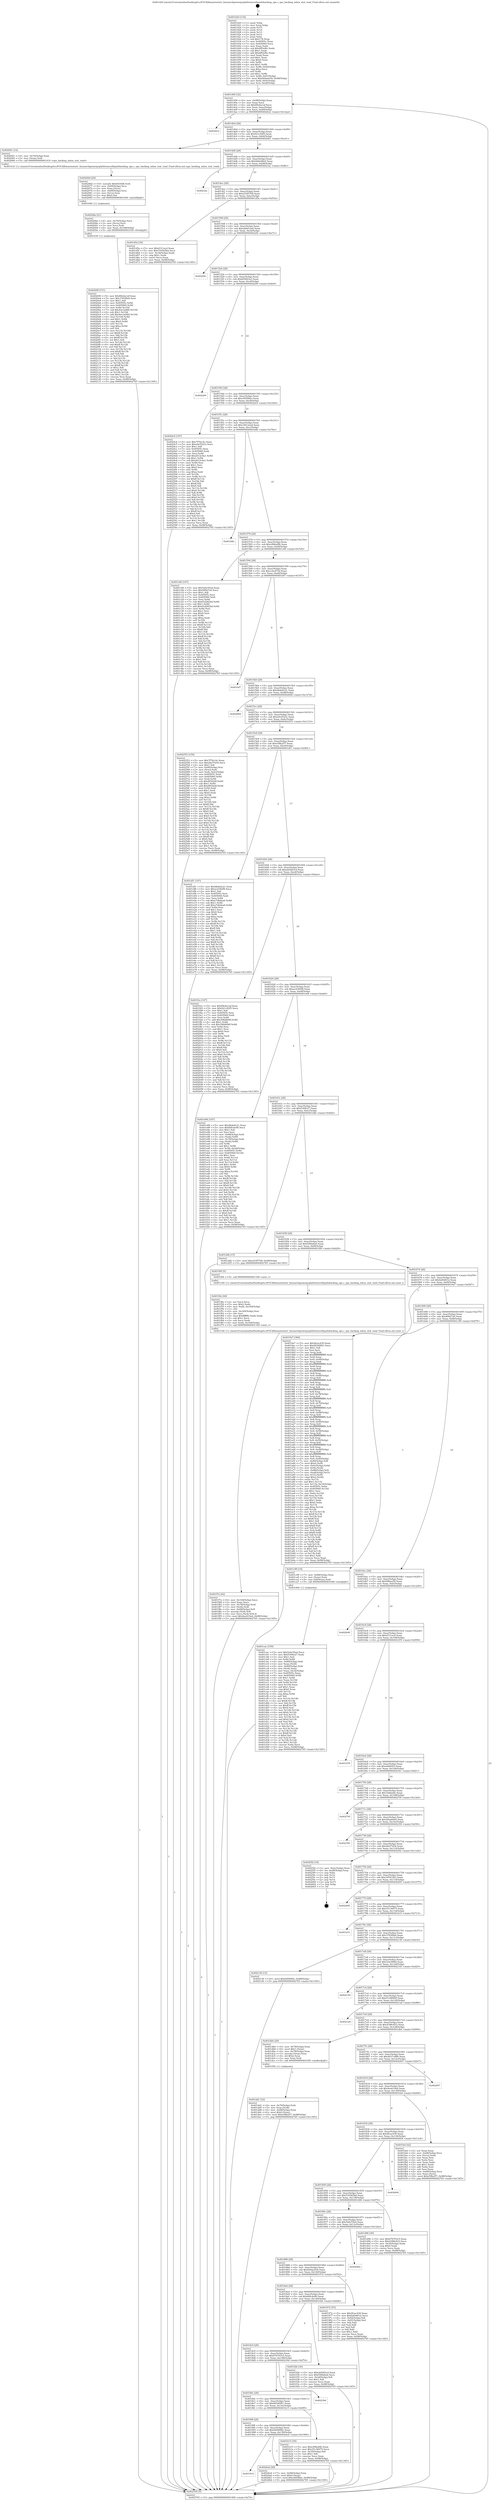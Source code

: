 digraph "0x401420" {
  label = "0x401420 (/mnt/c/Users/mathe/Desktop/tcc/POCII/binaries/extr_linuxarchpowerpcplatformscellspufsbacking_ops.c_spu_backing_mbox_stat_read_Final-ollvm.out::main(0))"
  labelloc = "t"
  node[shape=record]

  Entry [label="",width=0.3,height=0.3,shape=circle,fillcolor=black,style=filled]
  "0x401494" [label="{
     0x401494 [32]\l
     | [instrs]\l
     &nbsp;&nbsp;0x401494 \<+6\>: mov -0x98(%rbp),%eax\l
     &nbsp;&nbsp;0x40149a \<+2\>: mov %eax,%ecx\l
     &nbsp;&nbsp;0x40149c \<+6\>: sub $0x89e4a1af,%ecx\l
     &nbsp;&nbsp;0x4014a2 \<+6\>: mov %eax,-0xac(%rbp)\l
     &nbsp;&nbsp;0x4014a8 \<+6\>: mov %ecx,-0xb0(%rbp)\l
     &nbsp;&nbsp;0x4014ae \<+6\>: je 00000000004026c2 \<main+0x12a2\>\l
  }"]
  "0x4026c2" [label="{
     0x4026c2\l
  }", style=dashed]
  "0x4014b4" [label="{
     0x4014b4 [28]\l
     | [instrs]\l
     &nbsp;&nbsp;0x4014b4 \<+5\>: jmp 00000000004014b9 \<main+0x99\>\l
     &nbsp;&nbsp;0x4014b9 \<+6\>: mov -0xac(%rbp),%eax\l
     &nbsp;&nbsp;0x4014bf \<+5\>: sub $0x921c92f5,%eax\l
     &nbsp;&nbsp;0x4014c4 \<+6\>: mov %eax,-0xb4(%rbp)\l
     &nbsp;&nbsp;0x4014ca \<+6\>: je 0000000000402061 \<main+0xc41\>\l
  }"]
  Exit [label="",width=0.3,height=0.3,shape=circle,fillcolor=black,style=filled,peripheries=2]
  "0x402061" [label="{
     0x402061 [12]\l
     | [instrs]\l
     &nbsp;&nbsp;0x402061 \<+4\>: mov -0x70(%rbp),%rax\l
     &nbsp;&nbsp;0x402065 \<+3\>: mov (%rax),%rdi\l
     &nbsp;&nbsp;0x402068 \<+5\>: call 0000000000401410 \<spu_backing_mbox_stat_read\>\l
     | [calls]\l
     &nbsp;&nbsp;0x401410 \{1\} (/mnt/c/Users/mathe/Desktop/tcc/POCII/binaries/extr_linuxarchpowerpcplatformscellspufsbacking_ops.c_spu_backing_mbox_stat_read_Final-ollvm.out::spu_backing_mbox_stat_read)\l
  }"]
  "0x4014d0" [label="{
     0x4014d0 [28]\l
     | [instrs]\l
     &nbsp;&nbsp;0x4014d0 \<+5\>: jmp 00000000004014d5 \<main+0xb5\>\l
     &nbsp;&nbsp;0x4014d5 \<+6\>: mov -0xac(%rbp),%eax\l
     &nbsp;&nbsp;0x4014db \<+5\>: sub $0x9ddc68e0,%eax\l
     &nbsp;&nbsp;0x4014e0 \<+6\>: mov %eax,-0xb8(%rbp)\l
     &nbsp;&nbsp;0x4014e6 \<+6\>: je 00000000004023ac \<main+0xf8c\>\l
  }"]
  "0x401914" [label="{
     0x401914\l
  }", style=dashed]
  "0x4023ac" [label="{
     0x4023ac\l
  }", style=dashed]
  "0x4014ec" [label="{
     0x4014ec [28]\l
     | [instrs]\l
     &nbsp;&nbsp;0x4014ec \<+5\>: jmp 00000000004014f1 \<main+0xd1\>\l
     &nbsp;&nbsp;0x4014f1 \<+6\>: mov -0xac(%rbp),%eax\l
     &nbsp;&nbsp;0x4014f7 \<+5\>: sub $0xa53f5708,%eax\l
     &nbsp;&nbsp;0x4014fc \<+6\>: mov %eax,-0xbc(%rbp)\l
     &nbsp;&nbsp;0x401502 \<+6\>: je 0000000000401d5a \<main+0x93a\>\l
  }"]
  "0x4024a4" [label="{
     0x4024a4 [28]\l
     | [instrs]\l
     &nbsp;&nbsp;0x4024a4 \<+7\>: mov -0x90(%rbp),%rax\l
     &nbsp;&nbsp;0x4024ab \<+6\>: movl $0x0,(%rax)\l
     &nbsp;&nbsp;0x4024b1 \<+10\>: movl $0xc005fbbc,-0x98(%rbp)\l
     &nbsp;&nbsp;0x4024bb \<+5\>: jmp 0000000000402765 \<main+0x1345\>\l
  }"]
  "0x401d5a" [label="{
     0x401d5a [30]\l
     | [instrs]\l
     &nbsp;&nbsp;0x401d5a \<+5\>: mov $0xd311ecd,%eax\l
     &nbsp;&nbsp;0x401d5f \<+5\>: mov $0x5165b5bd,%ecx\l
     &nbsp;&nbsp;0x401d64 \<+3\>: mov -0x34(%rbp),%edx\l
     &nbsp;&nbsp;0x401d67 \<+3\>: cmp $0x1,%edx\l
     &nbsp;&nbsp;0x401d6a \<+3\>: cmovl %ecx,%eax\l
     &nbsp;&nbsp;0x401d6d \<+6\>: mov %eax,-0x98(%rbp)\l
     &nbsp;&nbsp;0x401d73 \<+5\>: jmp 0000000000402765 \<main+0x1345\>\l
  }"]
  "0x401508" [label="{
     0x401508 [28]\l
     | [instrs]\l
     &nbsp;&nbsp;0x401508 \<+5\>: jmp 000000000040150d \<main+0xed\>\l
     &nbsp;&nbsp;0x40150d \<+6\>: mov -0xac(%rbp),%eax\l
     &nbsp;&nbsp;0x401513 \<+5\>: sub $0xabdd1aed,%eax\l
     &nbsp;&nbsp;0x401518 \<+6\>: mov %eax,-0xc0(%rbp)\l
     &nbsp;&nbsp;0x40151e \<+6\>: je 000000000040229c \<main+0xe7c\>\l
  }"]
  "0x40209f" [label="{
     0x40209f [151]\l
     | [instrs]\l
     &nbsp;&nbsp;0x40209f \<+5\>: mov $0x89e4a1af,%eax\l
     &nbsp;&nbsp;0x4020a4 \<+5\>: mov $0x3783f9a0,%esi\l
     &nbsp;&nbsp;0x4020a9 \<+2\>: mov $0x1,%dl\l
     &nbsp;&nbsp;0x4020ab \<+8\>: mov 0x40505c,%r8d\l
     &nbsp;&nbsp;0x4020b3 \<+8\>: mov 0x405060,%r9d\l
     &nbsp;&nbsp;0x4020bb \<+3\>: mov %r8d,%r10d\l
     &nbsp;&nbsp;0x4020be \<+7\>: sub $0x4ee3a960,%r10d\l
     &nbsp;&nbsp;0x4020c5 \<+4\>: sub $0x1,%r10d\l
     &nbsp;&nbsp;0x4020c9 \<+7\>: add $0x4ee3a960,%r10d\l
     &nbsp;&nbsp;0x4020d0 \<+4\>: imul %r10d,%r8d\l
     &nbsp;&nbsp;0x4020d4 \<+4\>: and $0x1,%r8d\l
     &nbsp;&nbsp;0x4020d8 \<+4\>: cmp $0x0,%r8d\l
     &nbsp;&nbsp;0x4020dc \<+4\>: sete %r11b\l
     &nbsp;&nbsp;0x4020e0 \<+4\>: cmp $0xa,%r9d\l
     &nbsp;&nbsp;0x4020e4 \<+3\>: setl %bl\l
     &nbsp;&nbsp;0x4020e7 \<+3\>: mov %r11b,%r14b\l
     &nbsp;&nbsp;0x4020ea \<+4\>: xor $0xff,%r14b\l
     &nbsp;&nbsp;0x4020ee \<+3\>: mov %bl,%r15b\l
     &nbsp;&nbsp;0x4020f1 \<+4\>: xor $0xff,%r15b\l
     &nbsp;&nbsp;0x4020f5 \<+3\>: xor $0x1,%dl\l
     &nbsp;&nbsp;0x4020f8 \<+3\>: mov %r14b,%r12b\l
     &nbsp;&nbsp;0x4020fb \<+4\>: and $0xff,%r12b\l
     &nbsp;&nbsp;0x4020ff \<+3\>: and %dl,%r11b\l
     &nbsp;&nbsp;0x402102 \<+3\>: mov %r15b,%r13b\l
     &nbsp;&nbsp;0x402105 \<+4\>: and $0xff,%r13b\l
     &nbsp;&nbsp;0x402109 \<+2\>: and %dl,%bl\l
     &nbsp;&nbsp;0x40210b \<+3\>: or %r11b,%r12b\l
     &nbsp;&nbsp;0x40210e \<+3\>: or %bl,%r13b\l
     &nbsp;&nbsp;0x402111 \<+3\>: xor %r13b,%r12b\l
     &nbsp;&nbsp;0x402114 \<+3\>: or %r15b,%r14b\l
     &nbsp;&nbsp;0x402117 \<+4\>: xor $0xff,%r14b\l
     &nbsp;&nbsp;0x40211b \<+3\>: or $0x1,%dl\l
     &nbsp;&nbsp;0x40211e \<+3\>: and %dl,%r14b\l
     &nbsp;&nbsp;0x402121 \<+3\>: or %r14b,%r12b\l
     &nbsp;&nbsp;0x402124 \<+4\>: test $0x1,%r12b\l
     &nbsp;&nbsp;0x402128 \<+3\>: cmovne %esi,%eax\l
     &nbsp;&nbsp;0x40212b \<+6\>: mov %eax,-0x98(%rbp)\l
     &nbsp;&nbsp;0x402131 \<+5\>: jmp 0000000000402765 \<main+0x1345\>\l
  }"]
  "0x40229c" [label="{
     0x40229c\l
  }", style=dashed]
  "0x401524" [label="{
     0x401524 [28]\l
     | [instrs]\l
     &nbsp;&nbsp;0x401524 \<+5\>: jmp 0000000000401529 \<main+0x109\>\l
     &nbsp;&nbsp;0x401529 \<+6\>: mov -0xac(%rbp),%eax\l
     &nbsp;&nbsp;0x40152f \<+5\>: sub $0xbf3843a3,%eax\l
     &nbsp;&nbsp;0x401534 \<+6\>: mov %eax,-0xc4(%rbp)\l
     &nbsp;&nbsp;0x40153a \<+6\>: je 0000000000402209 \<main+0xde9\>\l
  }"]
  "0x40208a" [label="{
     0x40208a [21]\l
     | [instrs]\l
     &nbsp;&nbsp;0x40208a \<+4\>: mov -0x70(%rbp),%rcx\l
     &nbsp;&nbsp;0x40208e \<+3\>: mov (%rcx),%rcx\l
     &nbsp;&nbsp;0x402091 \<+3\>: mov %rcx,%rdi\l
     &nbsp;&nbsp;0x402094 \<+6\>: mov %eax,-0x168(%rbp)\l
     &nbsp;&nbsp;0x40209a \<+5\>: call 0000000000401030 \<free@plt\>\l
     | [calls]\l
     &nbsp;&nbsp;0x401030 \{1\} (unknown)\l
  }"]
  "0x402209" [label="{
     0x402209\l
  }", style=dashed]
  "0x401540" [label="{
     0x401540 [28]\l
     | [instrs]\l
     &nbsp;&nbsp;0x401540 \<+5\>: jmp 0000000000401545 \<main+0x125\>\l
     &nbsp;&nbsp;0x401545 \<+6\>: mov -0xac(%rbp),%eax\l
     &nbsp;&nbsp;0x40154b \<+5\>: sub $0xc005fbbc,%eax\l
     &nbsp;&nbsp;0x401550 \<+6\>: mov %eax,-0xc8(%rbp)\l
     &nbsp;&nbsp;0x401556 \<+6\>: je 00000000004024c0 \<main+0x10a0\>\l
  }"]
  "0x40206d" [label="{
     0x40206d [29]\l
     | [instrs]\l
     &nbsp;&nbsp;0x40206d \<+10\>: movabs $0x4030d6,%rdi\l
     &nbsp;&nbsp;0x402077 \<+4\>: mov -0x60(%rbp),%rcx\l
     &nbsp;&nbsp;0x40207b \<+2\>: mov %eax,(%rcx)\l
     &nbsp;&nbsp;0x40207d \<+4\>: mov -0x60(%rbp),%rcx\l
     &nbsp;&nbsp;0x402081 \<+2\>: mov (%rcx),%esi\l
     &nbsp;&nbsp;0x402083 \<+2\>: mov $0x0,%al\l
     &nbsp;&nbsp;0x402085 \<+5\>: call 0000000000401040 \<printf@plt\>\l
     | [calls]\l
     &nbsp;&nbsp;0x401040 \{1\} (unknown)\l
  }"]
  "0x4024c0" [label="{
     0x4024c0 [147]\l
     | [instrs]\l
     &nbsp;&nbsp;0x4024c0 \<+5\>: mov $0x7f7fe14c,%eax\l
     &nbsp;&nbsp;0x4024c5 \<+5\>: mov $0xe0e5523c,%ecx\l
     &nbsp;&nbsp;0x4024ca \<+2\>: mov $0x1,%dl\l
     &nbsp;&nbsp;0x4024cc \<+7\>: mov 0x40505c,%esi\l
     &nbsp;&nbsp;0x4024d3 \<+7\>: mov 0x405060,%edi\l
     &nbsp;&nbsp;0x4024da \<+3\>: mov %esi,%r8d\l
     &nbsp;&nbsp;0x4024dd \<+7\>: add $0x2612c9a1,%r8d\l
     &nbsp;&nbsp;0x4024e4 \<+4\>: sub $0x1,%r8d\l
     &nbsp;&nbsp;0x4024e8 \<+7\>: sub $0x2612c9a1,%r8d\l
     &nbsp;&nbsp;0x4024ef \<+4\>: imul %r8d,%esi\l
     &nbsp;&nbsp;0x4024f3 \<+3\>: and $0x1,%esi\l
     &nbsp;&nbsp;0x4024f6 \<+3\>: cmp $0x0,%esi\l
     &nbsp;&nbsp;0x4024f9 \<+4\>: sete %r9b\l
     &nbsp;&nbsp;0x4024fd \<+3\>: cmp $0xa,%edi\l
     &nbsp;&nbsp;0x402500 \<+4\>: setl %r10b\l
     &nbsp;&nbsp;0x402504 \<+3\>: mov %r9b,%r11b\l
     &nbsp;&nbsp;0x402507 \<+4\>: xor $0xff,%r11b\l
     &nbsp;&nbsp;0x40250b \<+3\>: mov %r10b,%bl\l
     &nbsp;&nbsp;0x40250e \<+3\>: xor $0xff,%bl\l
     &nbsp;&nbsp;0x402511 \<+3\>: xor $0x0,%dl\l
     &nbsp;&nbsp;0x402514 \<+3\>: mov %r11b,%r14b\l
     &nbsp;&nbsp;0x402517 \<+4\>: and $0x0,%r14b\l
     &nbsp;&nbsp;0x40251b \<+3\>: and %dl,%r9b\l
     &nbsp;&nbsp;0x40251e \<+3\>: mov %bl,%r15b\l
     &nbsp;&nbsp;0x402521 \<+4\>: and $0x0,%r15b\l
     &nbsp;&nbsp;0x402525 \<+3\>: and %dl,%r10b\l
     &nbsp;&nbsp;0x402528 \<+3\>: or %r9b,%r14b\l
     &nbsp;&nbsp;0x40252b \<+3\>: or %r10b,%r15b\l
     &nbsp;&nbsp;0x40252e \<+3\>: xor %r15b,%r14b\l
     &nbsp;&nbsp;0x402531 \<+3\>: or %bl,%r11b\l
     &nbsp;&nbsp;0x402534 \<+4\>: xor $0xff,%r11b\l
     &nbsp;&nbsp;0x402538 \<+3\>: or $0x0,%dl\l
     &nbsp;&nbsp;0x40253b \<+3\>: and %dl,%r11b\l
     &nbsp;&nbsp;0x40253e \<+3\>: or %r11b,%r14b\l
     &nbsp;&nbsp;0x402541 \<+4\>: test $0x1,%r14b\l
     &nbsp;&nbsp;0x402545 \<+3\>: cmovne %ecx,%eax\l
     &nbsp;&nbsp;0x402548 \<+6\>: mov %eax,-0x98(%rbp)\l
     &nbsp;&nbsp;0x40254e \<+5\>: jmp 0000000000402765 \<main+0x1345\>\l
  }"]
  "0x40155c" [label="{
     0x40155c [28]\l
     | [instrs]\l
     &nbsp;&nbsp;0x40155c \<+5\>: jmp 0000000000401561 \<main+0x141\>\l
     &nbsp;&nbsp;0x401561 \<+6\>: mov -0xac(%rbp),%eax\l
     &nbsp;&nbsp;0x401567 \<+5\>: sub $0xc5612ead,%eax\l
     &nbsp;&nbsp;0x40156c \<+6\>: mov %eax,-0xcc(%rbp)\l
     &nbsp;&nbsp;0x401572 \<+6\>: je 0000000000401b8e \<main+0x76e\>\l
  }"]
  "0x401f7a" [label="{
     0x401f7a [42]\l
     | [instrs]\l
     &nbsp;&nbsp;0x401f7a \<+6\>: mov -0x164(%rbp),%ecx\l
     &nbsp;&nbsp;0x401f80 \<+3\>: imul %eax,%ecx\l
     &nbsp;&nbsp;0x401f83 \<+4\>: mov -0x70(%rbp),%rdi\l
     &nbsp;&nbsp;0x401f87 \<+3\>: mov (%rdi),%rdi\l
     &nbsp;&nbsp;0x401f8a \<+4\>: mov -0x68(%rbp),%r8\l
     &nbsp;&nbsp;0x401f8e \<+3\>: movslq (%r8),%r8\l
     &nbsp;&nbsp;0x401f91 \<+4\>: mov %ecx,(%rdi,%r8,4)\l
     &nbsp;&nbsp;0x401f95 \<+10\>: movl $0x4ee619ed,-0x98(%rbp)\l
     &nbsp;&nbsp;0x401f9f \<+5\>: jmp 0000000000402765 \<main+0x1345\>\l
  }"]
  "0x401b8e" [label="{
     0x401b8e\l
  }", style=dashed]
  "0x401578" [label="{
     0x401578 [28]\l
     | [instrs]\l
     &nbsp;&nbsp;0x401578 \<+5\>: jmp 000000000040157d \<main+0x15d\>\l
     &nbsp;&nbsp;0x40157d \<+6\>: mov -0xac(%rbp),%eax\l
     &nbsp;&nbsp;0x401583 \<+5\>: sub $0xc896a0fb,%eax\l
     &nbsp;&nbsp;0x401588 \<+6\>: mov %eax,-0xd0(%rbp)\l
     &nbsp;&nbsp;0x40158e \<+6\>: je 0000000000401c06 \<main+0x7e6\>\l
  }"]
  "0x401f4e" [label="{
     0x401f4e [44]\l
     | [instrs]\l
     &nbsp;&nbsp;0x401f4e \<+2\>: xor %ecx,%ecx\l
     &nbsp;&nbsp;0x401f50 \<+5\>: mov $0x2,%edx\l
     &nbsp;&nbsp;0x401f55 \<+6\>: mov %edx,-0x160(%rbp)\l
     &nbsp;&nbsp;0x401f5b \<+1\>: cltd\l
     &nbsp;&nbsp;0x401f5c \<+6\>: mov -0x160(%rbp),%esi\l
     &nbsp;&nbsp;0x401f62 \<+2\>: idiv %esi\l
     &nbsp;&nbsp;0x401f64 \<+6\>: imul $0xfffffffe,%edx,%edx\l
     &nbsp;&nbsp;0x401f6a \<+3\>: sub $0x1,%ecx\l
     &nbsp;&nbsp;0x401f6d \<+2\>: sub %ecx,%edx\l
     &nbsp;&nbsp;0x401f6f \<+6\>: mov %edx,-0x164(%rbp)\l
     &nbsp;&nbsp;0x401f75 \<+5\>: call 0000000000401160 \<next_i\>\l
     | [calls]\l
     &nbsp;&nbsp;0x401160 \{1\} (/mnt/c/Users/mathe/Desktop/tcc/POCII/binaries/extr_linuxarchpowerpcplatformscellspufsbacking_ops.c_spu_backing_mbox_stat_read_Final-ollvm.out::next_i)\l
  }"]
  "0x401c06" [label="{
     0x401c06 [147]\l
     | [instrs]\l
     &nbsp;&nbsp;0x401c06 \<+5\>: mov $0x5a0c55ed,%eax\l
     &nbsp;&nbsp;0x401c0b \<+5\>: mov $0x90827e0,%ecx\l
     &nbsp;&nbsp;0x401c10 \<+2\>: mov $0x1,%dl\l
     &nbsp;&nbsp;0x401c12 \<+7\>: mov 0x40505c,%esi\l
     &nbsp;&nbsp;0x401c19 \<+7\>: mov 0x405060,%edi\l
     &nbsp;&nbsp;0x401c20 \<+3\>: mov %esi,%r8d\l
     &nbsp;&nbsp;0x401c23 \<+7\>: sub $0xd1d2624d,%r8d\l
     &nbsp;&nbsp;0x401c2a \<+4\>: sub $0x1,%r8d\l
     &nbsp;&nbsp;0x401c2e \<+7\>: add $0xd1d2624d,%r8d\l
     &nbsp;&nbsp;0x401c35 \<+4\>: imul %r8d,%esi\l
     &nbsp;&nbsp;0x401c39 \<+3\>: and $0x1,%esi\l
     &nbsp;&nbsp;0x401c3c \<+3\>: cmp $0x0,%esi\l
     &nbsp;&nbsp;0x401c3f \<+4\>: sete %r9b\l
     &nbsp;&nbsp;0x401c43 \<+3\>: cmp $0xa,%edi\l
     &nbsp;&nbsp;0x401c46 \<+4\>: setl %r10b\l
     &nbsp;&nbsp;0x401c4a \<+3\>: mov %r9b,%r11b\l
     &nbsp;&nbsp;0x401c4d \<+4\>: xor $0xff,%r11b\l
     &nbsp;&nbsp;0x401c51 \<+3\>: mov %r10b,%bl\l
     &nbsp;&nbsp;0x401c54 \<+3\>: xor $0xff,%bl\l
     &nbsp;&nbsp;0x401c57 \<+3\>: xor $0x1,%dl\l
     &nbsp;&nbsp;0x401c5a \<+3\>: mov %r11b,%r14b\l
     &nbsp;&nbsp;0x401c5d \<+4\>: and $0xff,%r14b\l
     &nbsp;&nbsp;0x401c61 \<+3\>: and %dl,%r9b\l
     &nbsp;&nbsp;0x401c64 \<+3\>: mov %bl,%r15b\l
     &nbsp;&nbsp;0x401c67 \<+4\>: and $0xff,%r15b\l
     &nbsp;&nbsp;0x401c6b \<+3\>: and %dl,%r10b\l
     &nbsp;&nbsp;0x401c6e \<+3\>: or %r9b,%r14b\l
     &nbsp;&nbsp;0x401c71 \<+3\>: or %r10b,%r15b\l
     &nbsp;&nbsp;0x401c74 \<+3\>: xor %r15b,%r14b\l
     &nbsp;&nbsp;0x401c77 \<+3\>: or %bl,%r11b\l
     &nbsp;&nbsp;0x401c7a \<+4\>: xor $0xff,%r11b\l
     &nbsp;&nbsp;0x401c7e \<+3\>: or $0x1,%dl\l
     &nbsp;&nbsp;0x401c81 \<+3\>: and %dl,%r11b\l
     &nbsp;&nbsp;0x401c84 \<+3\>: or %r11b,%r14b\l
     &nbsp;&nbsp;0x401c87 \<+4\>: test $0x1,%r14b\l
     &nbsp;&nbsp;0x401c8b \<+3\>: cmovne %ecx,%eax\l
     &nbsp;&nbsp;0x401c8e \<+6\>: mov %eax,-0x98(%rbp)\l
     &nbsp;&nbsp;0x401c94 \<+5\>: jmp 0000000000402765 \<main+0x1345\>\l
  }"]
  "0x401594" [label="{
     0x401594 [28]\l
     | [instrs]\l
     &nbsp;&nbsp;0x401594 \<+5\>: jmp 0000000000401599 \<main+0x179\>\l
     &nbsp;&nbsp;0x401599 \<+6\>: mov -0xac(%rbp),%eax\l
     &nbsp;&nbsp;0x40159f \<+5\>: sub $0xccbcd75d,%eax\l
     &nbsp;&nbsp;0x4015a4 \<+6\>: mov %eax,-0xd4(%rbp)\l
     &nbsp;&nbsp;0x4015aa \<+6\>: je 0000000000401bf7 \<main+0x7d7\>\l
  }"]
  "0x401dd1" [label="{
     0x401dd1 [32]\l
     | [instrs]\l
     &nbsp;&nbsp;0x401dd1 \<+4\>: mov -0x70(%rbp),%rdi\l
     &nbsp;&nbsp;0x401dd5 \<+3\>: mov %rax,(%rdi)\l
     &nbsp;&nbsp;0x401dd8 \<+4\>: mov -0x68(%rbp),%rax\l
     &nbsp;&nbsp;0x401ddc \<+6\>: movl $0x0,(%rax)\l
     &nbsp;&nbsp;0x401de2 \<+10\>: movl $0xe5ffa257,-0x98(%rbp)\l
     &nbsp;&nbsp;0x401dec \<+5\>: jmp 0000000000402765 \<main+0x1345\>\l
  }"]
  "0x401bf7" [label="{
     0x401bf7\l
  }", style=dashed]
  "0x4015b0" [label="{
     0x4015b0 [28]\l
     | [instrs]\l
     &nbsp;&nbsp;0x4015b0 \<+5\>: jmp 00000000004015b5 \<main+0x195\>\l
     &nbsp;&nbsp;0x4015b5 \<+6\>: mov -0xac(%rbp),%eax\l
     &nbsp;&nbsp;0x4015bb \<+5\>: sub $0xdbde6c21,%eax\l
     &nbsp;&nbsp;0x4015c0 \<+6\>: mov %eax,-0xd8(%rbp)\l
     &nbsp;&nbsp;0x4015c6 \<+6\>: je 000000000040269d \<main+0x127d\>\l
  }"]
  "0x401cac" [label="{
     0x401cac [159]\l
     | [instrs]\l
     &nbsp;&nbsp;0x401cac \<+5\>: mov $0x5a0c55ed,%ecx\l
     &nbsp;&nbsp;0x401cb1 \<+5\>: mov $0xf169fc27,%edx\l
     &nbsp;&nbsp;0x401cb6 \<+3\>: mov $0x1,%sil\l
     &nbsp;&nbsp;0x401cb9 \<+3\>: xor %r8d,%r8d\l
     &nbsp;&nbsp;0x401cbc \<+4\>: mov -0x80(%rbp),%rdi\l
     &nbsp;&nbsp;0x401cc0 \<+2\>: mov %eax,(%rdi)\l
     &nbsp;&nbsp;0x401cc2 \<+4\>: mov -0x80(%rbp),%rdi\l
     &nbsp;&nbsp;0x401cc6 \<+2\>: mov (%rdi),%eax\l
     &nbsp;&nbsp;0x401cc8 \<+3\>: mov %eax,-0x34(%rbp)\l
     &nbsp;&nbsp;0x401ccb \<+7\>: mov 0x40505c,%eax\l
     &nbsp;&nbsp;0x401cd2 \<+8\>: mov 0x405060,%r9d\l
     &nbsp;&nbsp;0x401cda \<+4\>: sub $0x1,%r8d\l
     &nbsp;&nbsp;0x401cde \<+3\>: mov %eax,%r10d\l
     &nbsp;&nbsp;0x401ce1 \<+3\>: add %r8d,%r10d\l
     &nbsp;&nbsp;0x401ce4 \<+4\>: imul %r10d,%eax\l
     &nbsp;&nbsp;0x401ce8 \<+3\>: and $0x1,%eax\l
     &nbsp;&nbsp;0x401ceb \<+3\>: cmp $0x0,%eax\l
     &nbsp;&nbsp;0x401cee \<+4\>: sete %r11b\l
     &nbsp;&nbsp;0x401cf2 \<+4\>: cmp $0xa,%r9d\l
     &nbsp;&nbsp;0x401cf6 \<+3\>: setl %bl\l
     &nbsp;&nbsp;0x401cf9 \<+3\>: mov %r11b,%r14b\l
     &nbsp;&nbsp;0x401cfc \<+4\>: xor $0xff,%r14b\l
     &nbsp;&nbsp;0x401d00 \<+3\>: mov %bl,%r15b\l
     &nbsp;&nbsp;0x401d03 \<+4\>: xor $0xff,%r15b\l
     &nbsp;&nbsp;0x401d07 \<+4\>: xor $0x0,%sil\l
     &nbsp;&nbsp;0x401d0b \<+3\>: mov %r14b,%r12b\l
     &nbsp;&nbsp;0x401d0e \<+4\>: and $0x0,%r12b\l
     &nbsp;&nbsp;0x401d12 \<+3\>: and %sil,%r11b\l
     &nbsp;&nbsp;0x401d15 \<+3\>: mov %r15b,%r13b\l
     &nbsp;&nbsp;0x401d18 \<+4\>: and $0x0,%r13b\l
     &nbsp;&nbsp;0x401d1c \<+3\>: and %sil,%bl\l
     &nbsp;&nbsp;0x401d1f \<+3\>: or %r11b,%r12b\l
     &nbsp;&nbsp;0x401d22 \<+3\>: or %bl,%r13b\l
     &nbsp;&nbsp;0x401d25 \<+3\>: xor %r13b,%r12b\l
     &nbsp;&nbsp;0x401d28 \<+3\>: or %r15b,%r14b\l
     &nbsp;&nbsp;0x401d2b \<+4\>: xor $0xff,%r14b\l
     &nbsp;&nbsp;0x401d2f \<+4\>: or $0x0,%sil\l
     &nbsp;&nbsp;0x401d33 \<+3\>: and %sil,%r14b\l
     &nbsp;&nbsp;0x401d36 \<+3\>: or %r14b,%r12b\l
     &nbsp;&nbsp;0x401d39 \<+4\>: test $0x1,%r12b\l
     &nbsp;&nbsp;0x401d3d \<+3\>: cmovne %edx,%ecx\l
     &nbsp;&nbsp;0x401d40 \<+6\>: mov %ecx,-0x98(%rbp)\l
     &nbsp;&nbsp;0x401d46 \<+5\>: jmp 0000000000402765 \<main+0x1345\>\l
  }"]
  "0x40269d" [label="{
     0x40269d\l
  }", style=dashed]
  "0x4015cc" [label="{
     0x4015cc [28]\l
     | [instrs]\l
     &nbsp;&nbsp;0x4015cc \<+5\>: jmp 00000000004015d1 \<main+0x1b1\>\l
     &nbsp;&nbsp;0x4015d1 \<+6\>: mov -0xac(%rbp),%eax\l
     &nbsp;&nbsp;0x4015d7 \<+5\>: sub $0xe0e5523c,%eax\l
     &nbsp;&nbsp;0x4015dc \<+6\>: mov %eax,-0xdc(%rbp)\l
     &nbsp;&nbsp;0x4015e2 \<+6\>: je 0000000000402553 \<main+0x1133\>\l
  }"]
  "0x4018f8" [label="{
     0x4018f8 [28]\l
     | [instrs]\l
     &nbsp;&nbsp;0x4018f8 \<+5\>: jmp 00000000004018fd \<main+0x4dd\>\l
     &nbsp;&nbsp;0x4018fd \<+6\>: mov -0xac(%rbp),%eax\l
     &nbsp;&nbsp;0x401903 \<+5\>: sub $0x6d56f94c,%eax\l
     &nbsp;&nbsp;0x401908 \<+6\>: mov %eax,-0x150(%rbp)\l
     &nbsp;&nbsp;0x40190e \<+6\>: je 00000000004024a4 \<main+0x1084\>\l
  }"]
  "0x402553" [label="{
     0x402553 [159]\l
     | [instrs]\l
     &nbsp;&nbsp;0x402553 \<+5\>: mov $0x7f7fe14c,%eax\l
     &nbsp;&nbsp;0x402558 \<+5\>: mov $0x2fa57d34,%ecx\l
     &nbsp;&nbsp;0x40255d \<+2\>: mov $0x1,%dl\l
     &nbsp;&nbsp;0x40255f \<+7\>: mov -0x90(%rbp),%rsi\l
     &nbsp;&nbsp;0x402566 \<+2\>: mov (%rsi),%edi\l
     &nbsp;&nbsp;0x402568 \<+3\>: mov %edi,-0x2c(%rbp)\l
     &nbsp;&nbsp;0x40256b \<+7\>: mov 0x40505c,%edi\l
     &nbsp;&nbsp;0x402572 \<+8\>: mov 0x405060,%r8d\l
     &nbsp;&nbsp;0x40257a \<+3\>: mov %edi,%r9d\l
     &nbsp;&nbsp;0x40257d \<+7\>: sub $0xd65d24f,%r9d\l
     &nbsp;&nbsp;0x402584 \<+4\>: sub $0x1,%r9d\l
     &nbsp;&nbsp;0x402588 \<+7\>: add $0xd65d24f,%r9d\l
     &nbsp;&nbsp;0x40258f \<+4\>: imul %r9d,%edi\l
     &nbsp;&nbsp;0x402593 \<+3\>: and $0x1,%edi\l
     &nbsp;&nbsp;0x402596 \<+3\>: cmp $0x0,%edi\l
     &nbsp;&nbsp;0x402599 \<+4\>: sete %r10b\l
     &nbsp;&nbsp;0x40259d \<+4\>: cmp $0xa,%r8d\l
     &nbsp;&nbsp;0x4025a1 \<+4\>: setl %r11b\l
     &nbsp;&nbsp;0x4025a5 \<+3\>: mov %r10b,%bl\l
     &nbsp;&nbsp;0x4025a8 \<+3\>: xor $0xff,%bl\l
     &nbsp;&nbsp;0x4025ab \<+3\>: mov %r11b,%r14b\l
     &nbsp;&nbsp;0x4025ae \<+4\>: xor $0xff,%r14b\l
     &nbsp;&nbsp;0x4025b2 \<+3\>: xor $0x0,%dl\l
     &nbsp;&nbsp;0x4025b5 \<+3\>: mov %bl,%r15b\l
     &nbsp;&nbsp;0x4025b8 \<+4\>: and $0x0,%r15b\l
     &nbsp;&nbsp;0x4025bc \<+3\>: and %dl,%r10b\l
     &nbsp;&nbsp;0x4025bf \<+3\>: mov %r14b,%r12b\l
     &nbsp;&nbsp;0x4025c2 \<+4\>: and $0x0,%r12b\l
     &nbsp;&nbsp;0x4025c6 \<+3\>: and %dl,%r11b\l
     &nbsp;&nbsp;0x4025c9 \<+3\>: or %r10b,%r15b\l
     &nbsp;&nbsp;0x4025cc \<+3\>: or %r11b,%r12b\l
     &nbsp;&nbsp;0x4025cf \<+3\>: xor %r12b,%r15b\l
     &nbsp;&nbsp;0x4025d2 \<+3\>: or %r14b,%bl\l
     &nbsp;&nbsp;0x4025d5 \<+3\>: xor $0xff,%bl\l
     &nbsp;&nbsp;0x4025d8 \<+3\>: or $0x0,%dl\l
     &nbsp;&nbsp;0x4025db \<+2\>: and %dl,%bl\l
     &nbsp;&nbsp;0x4025dd \<+3\>: or %bl,%r15b\l
     &nbsp;&nbsp;0x4025e0 \<+4\>: test $0x1,%r15b\l
     &nbsp;&nbsp;0x4025e4 \<+3\>: cmovne %ecx,%eax\l
     &nbsp;&nbsp;0x4025e7 \<+6\>: mov %eax,-0x98(%rbp)\l
     &nbsp;&nbsp;0x4025ed \<+5\>: jmp 0000000000402765 \<main+0x1345\>\l
  }"]
  "0x4015e8" [label="{
     0x4015e8 [28]\l
     | [instrs]\l
     &nbsp;&nbsp;0x4015e8 \<+5\>: jmp 00000000004015ed \<main+0x1cd\>\l
     &nbsp;&nbsp;0x4015ed \<+6\>: mov -0xac(%rbp),%eax\l
     &nbsp;&nbsp;0x4015f3 \<+5\>: sub $0xe5ffa257,%eax\l
     &nbsp;&nbsp;0x4015f8 \<+6\>: mov %eax,-0xe0(%rbp)\l
     &nbsp;&nbsp;0x4015fe \<+6\>: je 0000000000401df1 \<main+0x9d1\>\l
  }"]
  "0x401b15" [label="{
     0x401b15 [30]\l
     | [instrs]\l
     &nbsp;&nbsp;0x401b15 \<+5\>: mov $0xc896a0fb,%eax\l
     &nbsp;&nbsp;0x401b1a \<+5\>: mov $0x35136075,%ecx\l
     &nbsp;&nbsp;0x401b1f \<+3\>: mov -0x35(%rbp),%dl\l
     &nbsp;&nbsp;0x401b22 \<+3\>: test $0x1,%dl\l
     &nbsp;&nbsp;0x401b25 \<+3\>: cmovne %ecx,%eax\l
     &nbsp;&nbsp;0x401b28 \<+6\>: mov %eax,-0x98(%rbp)\l
     &nbsp;&nbsp;0x401b2e \<+5\>: jmp 0000000000402765 \<main+0x1345\>\l
  }"]
  "0x401df1" [label="{
     0x401df1 [147]\l
     | [instrs]\l
     &nbsp;&nbsp;0x401df1 \<+5\>: mov $0xdbde6c21,%eax\l
     &nbsp;&nbsp;0x401df6 \<+5\>: mov $0xecd392f8,%ecx\l
     &nbsp;&nbsp;0x401dfb \<+2\>: mov $0x1,%dl\l
     &nbsp;&nbsp;0x401dfd \<+7\>: mov 0x40505c,%esi\l
     &nbsp;&nbsp;0x401e04 \<+7\>: mov 0x405060,%edi\l
     &nbsp;&nbsp;0x401e0b \<+3\>: mov %esi,%r8d\l
     &nbsp;&nbsp;0x401e0e \<+7\>: sub $0xe7dbdea0,%r8d\l
     &nbsp;&nbsp;0x401e15 \<+4\>: sub $0x1,%r8d\l
     &nbsp;&nbsp;0x401e19 \<+7\>: add $0xe7dbdea0,%r8d\l
     &nbsp;&nbsp;0x401e20 \<+4\>: imul %r8d,%esi\l
     &nbsp;&nbsp;0x401e24 \<+3\>: and $0x1,%esi\l
     &nbsp;&nbsp;0x401e27 \<+3\>: cmp $0x0,%esi\l
     &nbsp;&nbsp;0x401e2a \<+4\>: sete %r9b\l
     &nbsp;&nbsp;0x401e2e \<+3\>: cmp $0xa,%edi\l
     &nbsp;&nbsp;0x401e31 \<+4\>: setl %r10b\l
     &nbsp;&nbsp;0x401e35 \<+3\>: mov %r9b,%r11b\l
     &nbsp;&nbsp;0x401e38 \<+4\>: xor $0xff,%r11b\l
     &nbsp;&nbsp;0x401e3c \<+3\>: mov %r10b,%bl\l
     &nbsp;&nbsp;0x401e3f \<+3\>: xor $0xff,%bl\l
     &nbsp;&nbsp;0x401e42 \<+3\>: xor $0x1,%dl\l
     &nbsp;&nbsp;0x401e45 \<+3\>: mov %r11b,%r14b\l
     &nbsp;&nbsp;0x401e48 \<+4\>: and $0xff,%r14b\l
     &nbsp;&nbsp;0x401e4c \<+3\>: and %dl,%r9b\l
     &nbsp;&nbsp;0x401e4f \<+3\>: mov %bl,%r15b\l
     &nbsp;&nbsp;0x401e52 \<+4\>: and $0xff,%r15b\l
     &nbsp;&nbsp;0x401e56 \<+3\>: and %dl,%r10b\l
     &nbsp;&nbsp;0x401e59 \<+3\>: or %r9b,%r14b\l
     &nbsp;&nbsp;0x401e5c \<+3\>: or %r10b,%r15b\l
     &nbsp;&nbsp;0x401e5f \<+3\>: xor %r15b,%r14b\l
     &nbsp;&nbsp;0x401e62 \<+3\>: or %bl,%r11b\l
     &nbsp;&nbsp;0x401e65 \<+4\>: xor $0xff,%r11b\l
     &nbsp;&nbsp;0x401e69 \<+3\>: or $0x1,%dl\l
     &nbsp;&nbsp;0x401e6c \<+3\>: and %dl,%r11b\l
     &nbsp;&nbsp;0x401e6f \<+3\>: or %r11b,%r14b\l
     &nbsp;&nbsp;0x401e72 \<+4\>: test $0x1,%r14b\l
     &nbsp;&nbsp;0x401e76 \<+3\>: cmovne %ecx,%eax\l
     &nbsp;&nbsp;0x401e79 \<+6\>: mov %eax,-0x98(%rbp)\l
     &nbsp;&nbsp;0x401e7f \<+5\>: jmp 0000000000402765 \<main+0x1345\>\l
  }"]
  "0x401604" [label="{
     0x401604 [28]\l
     | [instrs]\l
     &nbsp;&nbsp;0x401604 \<+5\>: jmp 0000000000401609 \<main+0x1e9\>\l
     &nbsp;&nbsp;0x401609 \<+6\>: mov -0xac(%rbp),%eax\l
     &nbsp;&nbsp;0x40160f \<+5\>: sub $0xeb9283cd,%eax\l
     &nbsp;&nbsp;0x401614 \<+6\>: mov %eax,-0xe4(%rbp)\l
     &nbsp;&nbsp;0x40161a \<+6\>: je 0000000000401fce \<main+0xbae\>\l
  }"]
  "0x4018dc" [label="{
     0x4018dc [28]\l
     | [instrs]\l
     &nbsp;&nbsp;0x4018dc \<+5\>: jmp 00000000004018e1 \<main+0x4c1\>\l
     &nbsp;&nbsp;0x4018e1 \<+6\>: mov -0xac(%rbp),%eax\l
     &nbsp;&nbsp;0x4018e7 \<+5\>: sub $0x6b5d9f41,%eax\l
     &nbsp;&nbsp;0x4018ec \<+6\>: mov %eax,-0x14c(%rbp)\l
     &nbsp;&nbsp;0x4018f2 \<+6\>: je 0000000000401b15 \<main+0x6f5\>\l
  }"]
  "0x401fce" [label="{
     0x401fce [147]\l
     | [instrs]\l
     &nbsp;&nbsp;0x401fce \<+5\>: mov $0x89e4a1af,%eax\l
     &nbsp;&nbsp;0x401fd3 \<+5\>: mov $0x921c92f5,%ecx\l
     &nbsp;&nbsp;0x401fd8 \<+2\>: mov $0x1,%dl\l
     &nbsp;&nbsp;0x401fda \<+7\>: mov 0x40505c,%esi\l
     &nbsp;&nbsp;0x401fe1 \<+7\>: mov 0x405060,%edi\l
     &nbsp;&nbsp;0x401fe8 \<+3\>: mov %esi,%r8d\l
     &nbsp;&nbsp;0x401feb \<+7\>: add $0x396d606f,%r8d\l
     &nbsp;&nbsp;0x401ff2 \<+4\>: sub $0x1,%r8d\l
     &nbsp;&nbsp;0x401ff6 \<+7\>: sub $0x396d606f,%r8d\l
     &nbsp;&nbsp;0x401ffd \<+4\>: imul %r8d,%esi\l
     &nbsp;&nbsp;0x402001 \<+3\>: and $0x1,%esi\l
     &nbsp;&nbsp;0x402004 \<+3\>: cmp $0x0,%esi\l
     &nbsp;&nbsp;0x402007 \<+4\>: sete %r9b\l
     &nbsp;&nbsp;0x40200b \<+3\>: cmp $0xa,%edi\l
     &nbsp;&nbsp;0x40200e \<+4\>: setl %r10b\l
     &nbsp;&nbsp;0x402012 \<+3\>: mov %r9b,%r11b\l
     &nbsp;&nbsp;0x402015 \<+4\>: xor $0xff,%r11b\l
     &nbsp;&nbsp;0x402019 \<+3\>: mov %r10b,%bl\l
     &nbsp;&nbsp;0x40201c \<+3\>: xor $0xff,%bl\l
     &nbsp;&nbsp;0x40201f \<+3\>: xor $0x0,%dl\l
     &nbsp;&nbsp;0x402022 \<+3\>: mov %r11b,%r14b\l
     &nbsp;&nbsp;0x402025 \<+4\>: and $0x0,%r14b\l
     &nbsp;&nbsp;0x402029 \<+3\>: and %dl,%r9b\l
     &nbsp;&nbsp;0x40202c \<+3\>: mov %bl,%r15b\l
     &nbsp;&nbsp;0x40202f \<+4\>: and $0x0,%r15b\l
     &nbsp;&nbsp;0x402033 \<+3\>: and %dl,%r10b\l
     &nbsp;&nbsp;0x402036 \<+3\>: or %r9b,%r14b\l
     &nbsp;&nbsp;0x402039 \<+3\>: or %r10b,%r15b\l
     &nbsp;&nbsp;0x40203c \<+3\>: xor %r15b,%r14b\l
     &nbsp;&nbsp;0x40203f \<+3\>: or %bl,%r11b\l
     &nbsp;&nbsp;0x402042 \<+4\>: xor $0xff,%r11b\l
     &nbsp;&nbsp;0x402046 \<+3\>: or $0x0,%dl\l
     &nbsp;&nbsp;0x402049 \<+3\>: and %dl,%r11b\l
     &nbsp;&nbsp;0x40204c \<+3\>: or %r11b,%r14b\l
     &nbsp;&nbsp;0x40204f \<+4\>: test $0x1,%r14b\l
     &nbsp;&nbsp;0x402053 \<+3\>: cmovne %ecx,%eax\l
     &nbsp;&nbsp;0x402056 \<+6\>: mov %eax,-0x98(%rbp)\l
     &nbsp;&nbsp;0x40205c \<+5\>: jmp 0000000000402765 \<main+0x1345\>\l
  }"]
  "0x401620" [label="{
     0x401620 [28]\l
     | [instrs]\l
     &nbsp;&nbsp;0x401620 \<+5\>: jmp 0000000000401625 \<main+0x205\>\l
     &nbsp;&nbsp;0x401625 \<+6\>: mov -0xac(%rbp),%eax\l
     &nbsp;&nbsp;0x40162b \<+5\>: sub $0xecd392f8,%eax\l
     &nbsp;&nbsp;0x401630 \<+6\>: mov %eax,-0xe8(%rbp)\l
     &nbsp;&nbsp;0x401636 \<+6\>: je 0000000000401e84 \<main+0xa64\>\l
  }"]
  "0x40239d" [label="{
     0x40239d\l
  }", style=dashed]
  "0x401e84" [label="{
     0x401e84 [167]\l
     | [instrs]\l
     &nbsp;&nbsp;0x401e84 \<+5\>: mov $0xdbde6c21,%eax\l
     &nbsp;&nbsp;0x401e89 \<+5\>: mov $0x66fc4e90,%ecx\l
     &nbsp;&nbsp;0x401e8e \<+2\>: mov $0x1,%dl\l
     &nbsp;&nbsp;0x401e90 \<+2\>: xor %esi,%esi\l
     &nbsp;&nbsp;0x401e92 \<+4\>: mov -0x68(%rbp),%rdi\l
     &nbsp;&nbsp;0x401e96 \<+3\>: mov (%rdi),%r8d\l
     &nbsp;&nbsp;0x401e99 \<+4\>: mov -0x78(%rbp),%rdi\l
     &nbsp;&nbsp;0x401e9d \<+3\>: cmp (%rdi),%r8d\l
     &nbsp;&nbsp;0x401ea0 \<+4\>: setl %r9b\l
     &nbsp;&nbsp;0x401ea4 \<+4\>: and $0x1,%r9b\l
     &nbsp;&nbsp;0x401ea8 \<+4\>: mov %r9b,-0x2d(%rbp)\l
     &nbsp;&nbsp;0x401eac \<+8\>: mov 0x40505c,%r8d\l
     &nbsp;&nbsp;0x401eb4 \<+8\>: mov 0x405060,%r10d\l
     &nbsp;&nbsp;0x401ebc \<+3\>: sub $0x1,%esi\l
     &nbsp;&nbsp;0x401ebf \<+3\>: mov %r8d,%r11d\l
     &nbsp;&nbsp;0x401ec2 \<+3\>: add %esi,%r11d\l
     &nbsp;&nbsp;0x401ec5 \<+4\>: imul %r11d,%r8d\l
     &nbsp;&nbsp;0x401ec9 \<+4\>: and $0x1,%r8d\l
     &nbsp;&nbsp;0x401ecd \<+4\>: cmp $0x0,%r8d\l
     &nbsp;&nbsp;0x401ed1 \<+4\>: sete %r9b\l
     &nbsp;&nbsp;0x401ed5 \<+4\>: cmp $0xa,%r10d\l
     &nbsp;&nbsp;0x401ed9 \<+3\>: setl %bl\l
     &nbsp;&nbsp;0x401edc \<+3\>: mov %r9b,%r14b\l
     &nbsp;&nbsp;0x401edf \<+4\>: xor $0xff,%r14b\l
     &nbsp;&nbsp;0x401ee3 \<+3\>: mov %bl,%r15b\l
     &nbsp;&nbsp;0x401ee6 \<+4\>: xor $0xff,%r15b\l
     &nbsp;&nbsp;0x401eea \<+3\>: xor $0x0,%dl\l
     &nbsp;&nbsp;0x401eed \<+3\>: mov %r14b,%r12b\l
     &nbsp;&nbsp;0x401ef0 \<+4\>: and $0x0,%r12b\l
     &nbsp;&nbsp;0x401ef4 \<+3\>: and %dl,%r9b\l
     &nbsp;&nbsp;0x401ef7 \<+3\>: mov %r15b,%r13b\l
     &nbsp;&nbsp;0x401efa \<+4\>: and $0x0,%r13b\l
     &nbsp;&nbsp;0x401efe \<+2\>: and %dl,%bl\l
     &nbsp;&nbsp;0x401f00 \<+3\>: or %r9b,%r12b\l
     &nbsp;&nbsp;0x401f03 \<+3\>: or %bl,%r13b\l
     &nbsp;&nbsp;0x401f06 \<+3\>: xor %r13b,%r12b\l
     &nbsp;&nbsp;0x401f09 \<+3\>: or %r15b,%r14b\l
     &nbsp;&nbsp;0x401f0c \<+4\>: xor $0xff,%r14b\l
     &nbsp;&nbsp;0x401f10 \<+3\>: or $0x0,%dl\l
     &nbsp;&nbsp;0x401f13 \<+3\>: and %dl,%r14b\l
     &nbsp;&nbsp;0x401f16 \<+3\>: or %r14b,%r12b\l
     &nbsp;&nbsp;0x401f19 \<+4\>: test $0x1,%r12b\l
     &nbsp;&nbsp;0x401f1d \<+3\>: cmovne %ecx,%eax\l
     &nbsp;&nbsp;0x401f20 \<+6\>: mov %eax,-0x98(%rbp)\l
     &nbsp;&nbsp;0x401f26 \<+5\>: jmp 0000000000402765 \<main+0x1345\>\l
  }"]
  "0x40163c" [label="{
     0x40163c [28]\l
     | [instrs]\l
     &nbsp;&nbsp;0x40163c \<+5\>: jmp 0000000000401641 \<main+0x221\>\l
     &nbsp;&nbsp;0x401641 \<+6\>: mov -0xac(%rbp),%eax\l
     &nbsp;&nbsp;0x401647 \<+5\>: sub $0xf169fc27,%eax\l
     &nbsp;&nbsp;0x40164c \<+6\>: mov %eax,-0xec(%rbp)\l
     &nbsp;&nbsp;0x401652 \<+6\>: je 0000000000401d4b \<main+0x92b\>\l
  }"]
  "0x4018c0" [label="{
     0x4018c0 [28]\l
     | [instrs]\l
     &nbsp;&nbsp;0x4018c0 \<+5\>: jmp 00000000004018c5 \<main+0x4a5\>\l
     &nbsp;&nbsp;0x4018c5 \<+6\>: mov -0xac(%rbp),%eax\l
     &nbsp;&nbsp;0x4018cb \<+5\>: sub $0x676763c5,%eax\l
     &nbsp;&nbsp;0x4018d0 \<+6\>: mov %eax,-0x148(%rbp)\l
     &nbsp;&nbsp;0x4018d6 \<+6\>: je 000000000040239d \<main+0xf7d\>\l
  }"]
  "0x401d4b" [label="{
     0x401d4b [15]\l
     | [instrs]\l
     &nbsp;&nbsp;0x401d4b \<+10\>: movl $0xa53f5708,-0x98(%rbp)\l
     &nbsp;&nbsp;0x401d55 \<+5\>: jmp 0000000000402765 \<main+0x1345\>\l
  }"]
  "0x401658" [label="{
     0x401658 [28]\l
     | [instrs]\l
     &nbsp;&nbsp;0x401658 \<+5\>: jmp 000000000040165d \<main+0x23d\>\l
     &nbsp;&nbsp;0x40165d \<+6\>: mov -0xac(%rbp),%eax\l
     &nbsp;&nbsp;0x401663 \<+5\>: sub $0xf396a6eb,%eax\l
     &nbsp;&nbsp;0x401668 \<+6\>: mov %eax,-0xf0(%rbp)\l
     &nbsp;&nbsp;0x40166e \<+6\>: je 0000000000401f49 \<main+0xb29\>\l
  }"]
  "0x401f2b" [label="{
     0x401f2b [30]\l
     | [instrs]\l
     &nbsp;&nbsp;0x401f2b \<+5\>: mov $0xeb9283cd,%eax\l
     &nbsp;&nbsp;0x401f30 \<+5\>: mov $0xf396a6eb,%ecx\l
     &nbsp;&nbsp;0x401f35 \<+3\>: mov -0x2d(%rbp),%dl\l
     &nbsp;&nbsp;0x401f38 \<+3\>: test $0x1,%dl\l
     &nbsp;&nbsp;0x401f3b \<+3\>: cmovne %ecx,%eax\l
     &nbsp;&nbsp;0x401f3e \<+6\>: mov %eax,-0x98(%rbp)\l
     &nbsp;&nbsp;0x401f44 \<+5\>: jmp 0000000000402765 \<main+0x1345\>\l
  }"]
  "0x401f49" [label="{
     0x401f49 [5]\l
     | [instrs]\l
     &nbsp;&nbsp;0x401f49 \<+5\>: call 0000000000401160 \<next_i\>\l
     | [calls]\l
     &nbsp;&nbsp;0x401160 \{1\} (/mnt/c/Users/mathe/Desktop/tcc/POCII/binaries/extr_linuxarchpowerpcplatformscellspufsbacking_ops.c_spu_backing_mbox_stat_read_Final-ollvm.out::next_i)\l
  }"]
  "0x401674" [label="{
     0x401674 [28]\l
     | [instrs]\l
     &nbsp;&nbsp;0x401674 \<+5\>: jmp 0000000000401679 \<main+0x259\>\l
     &nbsp;&nbsp;0x401679 \<+6\>: mov -0xac(%rbp),%eax\l
     &nbsp;&nbsp;0x40167f \<+5\>: sub $0xfa40d012,%eax\l
     &nbsp;&nbsp;0x401684 \<+6\>: mov %eax,-0xf4(%rbp)\l
     &nbsp;&nbsp;0x40168a \<+6\>: je 00000000004019a7 \<main+0x587\>\l
  }"]
  "0x401420" [label="{
     0x401420 [116]\l
     | [instrs]\l
     &nbsp;&nbsp;0x401420 \<+1\>: push %rbp\l
     &nbsp;&nbsp;0x401421 \<+3\>: mov %rsp,%rbp\l
     &nbsp;&nbsp;0x401424 \<+2\>: push %r15\l
     &nbsp;&nbsp;0x401426 \<+2\>: push %r14\l
     &nbsp;&nbsp;0x401428 \<+2\>: push %r13\l
     &nbsp;&nbsp;0x40142a \<+2\>: push %r12\l
     &nbsp;&nbsp;0x40142c \<+1\>: push %rbx\l
     &nbsp;&nbsp;0x40142d \<+7\>: sub $0x178,%rsp\l
     &nbsp;&nbsp;0x401434 \<+7\>: mov 0x40505c,%eax\l
     &nbsp;&nbsp;0x40143b \<+7\>: mov 0x405060,%ecx\l
     &nbsp;&nbsp;0x401442 \<+2\>: mov %eax,%edx\l
     &nbsp;&nbsp;0x401444 \<+6\>: sub $0x4ff3ef6c,%edx\l
     &nbsp;&nbsp;0x40144a \<+3\>: sub $0x1,%edx\l
     &nbsp;&nbsp;0x40144d \<+6\>: add $0x4ff3ef6c,%edx\l
     &nbsp;&nbsp;0x401453 \<+3\>: imul %edx,%eax\l
     &nbsp;&nbsp;0x401456 \<+3\>: and $0x1,%eax\l
     &nbsp;&nbsp;0x401459 \<+3\>: cmp $0x0,%eax\l
     &nbsp;&nbsp;0x40145c \<+4\>: sete %r8b\l
     &nbsp;&nbsp;0x401460 \<+4\>: and $0x1,%r8b\l
     &nbsp;&nbsp;0x401464 \<+7\>: mov %r8b,-0x92(%rbp)\l
     &nbsp;&nbsp;0x40146b \<+3\>: cmp $0xa,%ecx\l
     &nbsp;&nbsp;0x40146e \<+4\>: setl %r8b\l
     &nbsp;&nbsp;0x401472 \<+4\>: and $0x1,%r8b\l
     &nbsp;&nbsp;0x401476 \<+7\>: mov %r8b,-0x91(%rbp)\l
     &nbsp;&nbsp;0x40147d \<+10\>: movl $0x64dae034,-0x98(%rbp)\l
     &nbsp;&nbsp;0x401487 \<+6\>: mov %edi,-0x9c(%rbp)\l
     &nbsp;&nbsp;0x40148d \<+7\>: mov %rsi,-0xa8(%rbp)\l
  }"]
  "0x4019a7" [label="{
     0x4019a7 [366]\l
     | [instrs]\l
     &nbsp;&nbsp;0x4019a7 \<+5\>: mov $0x4fcac439,%eax\l
     &nbsp;&nbsp;0x4019ac \<+5\>: mov $0x6b5d9f41,%ecx\l
     &nbsp;&nbsp;0x4019b1 \<+2\>: mov $0x1,%dl\l
     &nbsp;&nbsp;0x4019b3 \<+2\>: xor %esi,%esi\l
     &nbsp;&nbsp;0x4019b5 \<+3\>: mov %rsp,%rdi\l
     &nbsp;&nbsp;0x4019b8 \<+4\>: add $0xfffffffffffffff0,%rdi\l
     &nbsp;&nbsp;0x4019bc \<+3\>: mov %rdi,%rsp\l
     &nbsp;&nbsp;0x4019bf \<+7\>: mov %rdi,-0x90(%rbp)\l
     &nbsp;&nbsp;0x4019c6 \<+3\>: mov %rsp,%rdi\l
     &nbsp;&nbsp;0x4019c9 \<+4\>: add $0xfffffffffffffff0,%rdi\l
     &nbsp;&nbsp;0x4019cd \<+3\>: mov %rdi,%rsp\l
     &nbsp;&nbsp;0x4019d0 \<+3\>: mov %rsp,%r8\l
     &nbsp;&nbsp;0x4019d3 \<+4\>: add $0xfffffffffffffff0,%r8\l
     &nbsp;&nbsp;0x4019d7 \<+3\>: mov %r8,%rsp\l
     &nbsp;&nbsp;0x4019da \<+7\>: mov %r8,-0x88(%rbp)\l
     &nbsp;&nbsp;0x4019e1 \<+3\>: mov %rsp,%r8\l
     &nbsp;&nbsp;0x4019e4 \<+4\>: add $0xfffffffffffffff0,%r8\l
     &nbsp;&nbsp;0x4019e8 \<+3\>: mov %r8,%rsp\l
     &nbsp;&nbsp;0x4019eb \<+4\>: mov %r8,-0x80(%rbp)\l
     &nbsp;&nbsp;0x4019ef \<+3\>: mov %rsp,%r8\l
     &nbsp;&nbsp;0x4019f2 \<+4\>: add $0xfffffffffffffff0,%r8\l
     &nbsp;&nbsp;0x4019f6 \<+3\>: mov %r8,%rsp\l
     &nbsp;&nbsp;0x4019f9 \<+4\>: mov %r8,-0x78(%rbp)\l
     &nbsp;&nbsp;0x4019fd \<+3\>: mov %rsp,%r8\l
     &nbsp;&nbsp;0x401a00 \<+4\>: add $0xfffffffffffffff0,%r8\l
     &nbsp;&nbsp;0x401a04 \<+3\>: mov %r8,%rsp\l
     &nbsp;&nbsp;0x401a07 \<+4\>: mov %r8,-0x70(%rbp)\l
     &nbsp;&nbsp;0x401a0b \<+3\>: mov %rsp,%r8\l
     &nbsp;&nbsp;0x401a0e \<+4\>: add $0xfffffffffffffff0,%r8\l
     &nbsp;&nbsp;0x401a12 \<+3\>: mov %r8,%rsp\l
     &nbsp;&nbsp;0x401a15 \<+4\>: mov %r8,-0x68(%rbp)\l
     &nbsp;&nbsp;0x401a19 \<+3\>: mov %rsp,%r8\l
     &nbsp;&nbsp;0x401a1c \<+4\>: add $0xfffffffffffffff0,%r8\l
     &nbsp;&nbsp;0x401a20 \<+3\>: mov %r8,%rsp\l
     &nbsp;&nbsp;0x401a23 \<+4\>: mov %r8,-0x60(%rbp)\l
     &nbsp;&nbsp;0x401a27 \<+3\>: mov %rsp,%r8\l
     &nbsp;&nbsp;0x401a2a \<+4\>: add $0xfffffffffffffff0,%r8\l
     &nbsp;&nbsp;0x401a2e \<+3\>: mov %r8,%rsp\l
     &nbsp;&nbsp;0x401a31 \<+4\>: mov %r8,-0x58(%rbp)\l
     &nbsp;&nbsp;0x401a35 \<+3\>: mov %rsp,%r8\l
     &nbsp;&nbsp;0x401a38 \<+4\>: add $0xfffffffffffffff0,%r8\l
     &nbsp;&nbsp;0x401a3c \<+3\>: mov %r8,%rsp\l
     &nbsp;&nbsp;0x401a3f \<+4\>: mov %r8,-0x50(%rbp)\l
     &nbsp;&nbsp;0x401a43 \<+3\>: mov %rsp,%r8\l
     &nbsp;&nbsp;0x401a46 \<+4\>: add $0xfffffffffffffff0,%r8\l
     &nbsp;&nbsp;0x401a4a \<+3\>: mov %r8,%rsp\l
     &nbsp;&nbsp;0x401a4d \<+4\>: mov %r8,-0x48(%rbp)\l
     &nbsp;&nbsp;0x401a51 \<+3\>: mov %rsp,%r8\l
     &nbsp;&nbsp;0x401a54 \<+4\>: add $0xfffffffffffffff0,%r8\l
     &nbsp;&nbsp;0x401a58 \<+3\>: mov %r8,%rsp\l
     &nbsp;&nbsp;0x401a5b \<+4\>: mov %r8,-0x40(%rbp)\l
     &nbsp;&nbsp;0x401a5f \<+7\>: mov -0x90(%rbp),%r8\l
     &nbsp;&nbsp;0x401a66 \<+7\>: movl $0x0,(%r8)\l
     &nbsp;&nbsp;0x401a6d \<+7\>: mov -0x9c(%rbp),%r9d\l
     &nbsp;&nbsp;0x401a74 \<+3\>: mov %r9d,(%rdi)\l
     &nbsp;&nbsp;0x401a77 \<+7\>: mov -0x88(%rbp),%r8\l
     &nbsp;&nbsp;0x401a7e \<+7\>: mov -0xa8(%rbp),%r10\l
     &nbsp;&nbsp;0x401a85 \<+3\>: mov %r10,(%r8)\l
     &nbsp;&nbsp;0x401a88 \<+3\>: cmpl $0x2,(%rdi)\l
     &nbsp;&nbsp;0x401a8b \<+4\>: setne %r11b\l
     &nbsp;&nbsp;0x401a8f \<+4\>: and $0x1,%r11b\l
     &nbsp;&nbsp;0x401a93 \<+4\>: mov %r11b,-0x35(%rbp)\l
     &nbsp;&nbsp;0x401a97 \<+7\>: mov 0x40505c,%ebx\l
     &nbsp;&nbsp;0x401a9e \<+8\>: mov 0x405060,%r14d\l
     &nbsp;&nbsp;0x401aa6 \<+3\>: sub $0x1,%esi\l
     &nbsp;&nbsp;0x401aa9 \<+3\>: mov %ebx,%r15d\l
     &nbsp;&nbsp;0x401aac \<+3\>: add %esi,%r15d\l
     &nbsp;&nbsp;0x401aaf \<+4\>: imul %r15d,%ebx\l
     &nbsp;&nbsp;0x401ab3 \<+3\>: and $0x1,%ebx\l
     &nbsp;&nbsp;0x401ab6 \<+3\>: cmp $0x0,%ebx\l
     &nbsp;&nbsp;0x401ab9 \<+4\>: sete %r11b\l
     &nbsp;&nbsp;0x401abd \<+4\>: cmp $0xa,%r14d\l
     &nbsp;&nbsp;0x401ac1 \<+4\>: setl %r12b\l
     &nbsp;&nbsp;0x401ac5 \<+3\>: mov %r11b,%r13b\l
     &nbsp;&nbsp;0x401ac8 \<+4\>: xor $0xff,%r13b\l
     &nbsp;&nbsp;0x401acc \<+3\>: mov %r12b,%sil\l
     &nbsp;&nbsp;0x401acf \<+4\>: xor $0xff,%sil\l
     &nbsp;&nbsp;0x401ad3 \<+3\>: xor $0x1,%dl\l
     &nbsp;&nbsp;0x401ad6 \<+3\>: mov %r13b,%dil\l
     &nbsp;&nbsp;0x401ad9 \<+4\>: and $0xff,%dil\l
     &nbsp;&nbsp;0x401add \<+3\>: and %dl,%r11b\l
     &nbsp;&nbsp;0x401ae0 \<+3\>: mov %sil,%r8b\l
     &nbsp;&nbsp;0x401ae3 \<+4\>: and $0xff,%r8b\l
     &nbsp;&nbsp;0x401ae7 \<+3\>: and %dl,%r12b\l
     &nbsp;&nbsp;0x401aea \<+3\>: or %r11b,%dil\l
     &nbsp;&nbsp;0x401aed \<+3\>: or %r12b,%r8b\l
     &nbsp;&nbsp;0x401af0 \<+3\>: xor %r8b,%dil\l
     &nbsp;&nbsp;0x401af3 \<+3\>: or %sil,%r13b\l
     &nbsp;&nbsp;0x401af6 \<+4\>: xor $0xff,%r13b\l
     &nbsp;&nbsp;0x401afa \<+3\>: or $0x1,%dl\l
     &nbsp;&nbsp;0x401afd \<+3\>: and %dl,%r13b\l
     &nbsp;&nbsp;0x401b00 \<+3\>: or %r13b,%dil\l
     &nbsp;&nbsp;0x401b03 \<+4\>: test $0x1,%dil\l
     &nbsp;&nbsp;0x401b07 \<+3\>: cmovne %ecx,%eax\l
     &nbsp;&nbsp;0x401b0a \<+6\>: mov %eax,-0x98(%rbp)\l
     &nbsp;&nbsp;0x401b10 \<+5\>: jmp 0000000000402765 \<main+0x1345\>\l
  }"]
  "0x401690" [label="{
     0x401690 [28]\l
     | [instrs]\l
     &nbsp;&nbsp;0x401690 \<+5\>: jmp 0000000000401695 \<main+0x275\>\l
     &nbsp;&nbsp;0x401695 \<+6\>: mov -0xac(%rbp),%eax\l
     &nbsp;&nbsp;0x40169b \<+5\>: sub $0x90827e0,%eax\l
     &nbsp;&nbsp;0x4016a0 \<+6\>: mov %eax,-0xf8(%rbp)\l
     &nbsp;&nbsp;0x4016a6 \<+6\>: je 0000000000401c99 \<main+0x879\>\l
  }"]
  "0x402765" [label="{
     0x402765 [5]\l
     | [instrs]\l
     &nbsp;&nbsp;0x402765 \<+5\>: jmp 0000000000401494 \<main+0x74\>\l
  }"]
  "0x401c99" [label="{
     0x401c99 [19]\l
     | [instrs]\l
     &nbsp;&nbsp;0x401c99 \<+7\>: mov -0x88(%rbp),%rax\l
     &nbsp;&nbsp;0x401ca0 \<+3\>: mov (%rax),%rax\l
     &nbsp;&nbsp;0x401ca3 \<+4\>: mov 0x8(%rax),%rdi\l
     &nbsp;&nbsp;0x401ca7 \<+5\>: call 0000000000401060 \<atoi@plt\>\l
     | [calls]\l
     &nbsp;&nbsp;0x401060 \{1\} (unknown)\l
  }"]
  "0x4016ac" [label="{
     0x4016ac [28]\l
     | [instrs]\l
     &nbsp;&nbsp;0x4016ac \<+5\>: jmp 00000000004016b1 \<main+0x291\>\l
     &nbsp;&nbsp;0x4016b1 \<+6\>: mov -0xac(%rbp),%eax\l
     &nbsp;&nbsp;0x4016b7 \<+5\>: sub $0x99bee58,%eax\l
     &nbsp;&nbsp;0x4016bc \<+6\>: mov %eax,-0xfc(%rbp)\l
     &nbsp;&nbsp;0x4016c2 \<+6\>: je 0000000000402649 \<main+0x1229\>\l
  }"]
  "0x4018a4" [label="{
     0x4018a4 [28]\l
     | [instrs]\l
     &nbsp;&nbsp;0x4018a4 \<+5\>: jmp 00000000004018a9 \<main+0x489\>\l
     &nbsp;&nbsp;0x4018a9 \<+6\>: mov -0xac(%rbp),%eax\l
     &nbsp;&nbsp;0x4018af \<+5\>: sub $0x66fc4e90,%eax\l
     &nbsp;&nbsp;0x4018b4 \<+6\>: mov %eax,-0x144(%rbp)\l
     &nbsp;&nbsp;0x4018ba \<+6\>: je 0000000000401f2b \<main+0xb0b\>\l
  }"]
  "0x402649" [label="{
     0x402649\l
  }", style=dashed]
  "0x4016c8" [label="{
     0x4016c8 [28]\l
     | [instrs]\l
     &nbsp;&nbsp;0x4016c8 \<+5\>: jmp 00000000004016cd \<main+0x2ad\>\l
     &nbsp;&nbsp;0x4016cd \<+6\>: mov -0xac(%rbp),%eax\l
     &nbsp;&nbsp;0x4016d3 \<+5\>: sub $0xd311ecd,%eax\l
     &nbsp;&nbsp;0x4016d8 \<+6\>: mov %eax,-0x100(%rbp)\l
     &nbsp;&nbsp;0x4016de \<+6\>: je 0000000000401d78 \<main+0x958\>\l
  }"]
  "0x401972" [label="{
     0x401972 [53]\l
     | [instrs]\l
     &nbsp;&nbsp;0x401972 \<+5\>: mov $0x4fcac439,%eax\l
     &nbsp;&nbsp;0x401977 \<+5\>: mov $0xfa40d012,%ecx\l
     &nbsp;&nbsp;0x40197c \<+6\>: mov -0x92(%rbp),%dl\l
     &nbsp;&nbsp;0x401982 \<+7\>: mov -0x91(%rbp),%sil\l
     &nbsp;&nbsp;0x401989 \<+3\>: mov %dl,%dil\l
     &nbsp;&nbsp;0x40198c \<+3\>: and %sil,%dil\l
     &nbsp;&nbsp;0x40198f \<+3\>: xor %sil,%dl\l
     &nbsp;&nbsp;0x401992 \<+3\>: or %dl,%dil\l
     &nbsp;&nbsp;0x401995 \<+4\>: test $0x1,%dil\l
     &nbsp;&nbsp;0x401999 \<+3\>: cmovne %ecx,%eax\l
     &nbsp;&nbsp;0x40199c \<+6\>: mov %eax,-0x98(%rbp)\l
     &nbsp;&nbsp;0x4019a2 \<+5\>: jmp 0000000000402765 \<main+0x1345\>\l
  }"]
  "0x401d78" [label="{
     0x401d78\l
  }", style=dashed]
  "0x4016e4" [label="{
     0x4016e4 [28]\l
     | [instrs]\l
     &nbsp;&nbsp;0x4016e4 \<+5\>: jmp 00000000004016e9 \<main+0x2c9\>\l
     &nbsp;&nbsp;0x4016e9 \<+6\>: mov -0xac(%rbp),%eax\l
     &nbsp;&nbsp;0x4016ef \<+5\>: sub $0xe6d4003,%eax\l
     &nbsp;&nbsp;0x4016f4 \<+6\>: mov %eax,-0x104(%rbp)\l
     &nbsp;&nbsp;0x4016fa \<+6\>: je 0000000000402341 \<main+0xf21\>\l
  }"]
  "0x401888" [label="{
     0x401888 [28]\l
     | [instrs]\l
     &nbsp;&nbsp;0x401888 \<+5\>: jmp 000000000040188d \<main+0x46d\>\l
     &nbsp;&nbsp;0x40188d \<+6\>: mov -0xac(%rbp),%eax\l
     &nbsp;&nbsp;0x401893 \<+5\>: sub $0x64dae034,%eax\l
     &nbsp;&nbsp;0x401898 \<+6\>: mov %eax,-0x140(%rbp)\l
     &nbsp;&nbsp;0x40189e \<+6\>: je 0000000000401972 \<main+0x552\>\l
  }"]
  "0x402341" [label="{
     0x402341\l
  }", style=dashed]
  "0x401700" [label="{
     0x401700 [28]\l
     | [instrs]\l
     &nbsp;&nbsp;0x401700 \<+5\>: jmp 0000000000401705 \<main+0x2e5\>\l
     &nbsp;&nbsp;0x401705 \<+6\>: mov -0xac(%rbp),%eax\l
     &nbsp;&nbsp;0x40170b \<+5\>: sub $0x1bfdae8c,%eax\l
     &nbsp;&nbsp;0x401710 \<+6\>: mov %eax,-0x108(%rbp)\l
     &nbsp;&nbsp;0x401716 \<+6\>: je 000000000040270f \<main+0x12ef\>\l
  }"]
  "0x40266a" [label="{
     0x40266a\l
  }", style=dashed]
  "0x40270f" [label="{
     0x40270f\l
  }", style=dashed]
  "0x40171c" [label="{
     0x40171c [28]\l
     | [instrs]\l
     &nbsp;&nbsp;0x40171c \<+5\>: jmp 0000000000401721 \<main+0x301\>\l
     &nbsp;&nbsp;0x401721 \<+6\>: mov -0xac(%rbp),%eax\l
     &nbsp;&nbsp;0x401727 \<+5\>: sub $0x20aa6e64,%eax\l
     &nbsp;&nbsp;0x40172c \<+6\>: mov %eax,-0x10c(%rbp)\l
     &nbsp;&nbsp;0x401732 \<+6\>: je 0000000000402350 \<main+0xf30\>\l
  }"]
  "0x40186c" [label="{
     0x40186c [28]\l
     | [instrs]\l
     &nbsp;&nbsp;0x40186c \<+5\>: jmp 0000000000401871 \<main+0x451\>\l
     &nbsp;&nbsp;0x401871 \<+6\>: mov -0xac(%rbp),%eax\l
     &nbsp;&nbsp;0x401877 \<+5\>: sub $0x5a0c55ed,%eax\l
     &nbsp;&nbsp;0x40187c \<+6\>: mov %eax,-0x13c(%rbp)\l
     &nbsp;&nbsp;0x401882 \<+6\>: je 000000000040266a \<main+0x124a\>\l
  }"]
  "0x402350" [label="{
     0x402350\l
  }", style=dashed]
  "0x401738" [label="{
     0x401738 [28]\l
     | [instrs]\l
     &nbsp;&nbsp;0x401738 \<+5\>: jmp 000000000040173d \<main+0x31d\>\l
     &nbsp;&nbsp;0x40173d \<+6\>: mov -0xac(%rbp),%eax\l
     &nbsp;&nbsp;0x401743 \<+5\>: sub $0x2fa57d34,%eax\l
     &nbsp;&nbsp;0x401748 \<+6\>: mov %eax,-0x110(%rbp)\l
     &nbsp;&nbsp;0x40174e \<+6\>: je 00000000004025f2 \<main+0x11d2\>\l
  }"]
  "0x401d96" [label="{
     0x401d96 [30]\l
     | [instrs]\l
     &nbsp;&nbsp;0x401d96 \<+5\>: mov $0x676763c5,%eax\l
     &nbsp;&nbsp;0x401d9b \<+5\>: mov $0x4388c833,%ecx\l
     &nbsp;&nbsp;0x401da0 \<+3\>: mov -0x34(%rbp),%edx\l
     &nbsp;&nbsp;0x401da3 \<+3\>: cmp $0x0,%edx\l
     &nbsp;&nbsp;0x401da6 \<+3\>: cmove %ecx,%eax\l
     &nbsp;&nbsp;0x401da9 \<+6\>: mov %eax,-0x98(%rbp)\l
     &nbsp;&nbsp;0x401daf \<+5\>: jmp 0000000000402765 \<main+0x1345\>\l
  }"]
  "0x4025f2" [label="{
     0x4025f2 [18]\l
     | [instrs]\l
     &nbsp;&nbsp;0x4025f2 \<+3\>: mov -0x2c(%rbp),%eax\l
     &nbsp;&nbsp;0x4025f5 \<+4\>: lea -0x28(%rbp),%rsp\l
     &nbsp;&nbsp;0x4025f9 \<+1\>: pop %rbx\l
     &nbsp;&nbsp;0x4025fa \<+2\>: pop %r12\l
     &nbsp;&nbsp;0x4025fc \<+2\>: pop %r13\l
     &nbsp;&nbsp;0x4025fe \<+2\>: pop %r14\l
     &nbsp;&nbsp;0x402600 \<+2\>: pop %r15\l
     &nbsp;&nbsp;0x402602 \<+1\>: pop %rbp\l
     &nbsp;&nbsp;0x402603 \<+1\>: ret\l
  }"]
  "0x401754" [label="{
     0x401754 [28]\l
     | [instrs]\l
     &nbsp;&nbsp;0x401754 \<+5\>: jmp 0000000000401759 \<main+0x339\>\l
     &nbsp;&nbsp;0x401759 \<+6\>: mov -0xac(%rbp),%eax\l
     &nbsp;&nbsp;0x40175f \<+5\>: sub $0x345433b3,%eax\l
     &nbsp;&nbsp;0x401764 \<+6\>: mov %eax,-0x114(%rbp)\l
     &nbsp;&nbsp;0x40176a \<+6\>: je 0000000000402495 \<main+0x1075\>\l
  }"]
  "0x401850" [label="{
     0x401850 [28]\l
     | [instrs]\l
     &nbsp;&nbsp;0x401850 \<+5\>: jmp 0000000000401855 \<main+0x435\>\l
     &nbsp;&nbsp;0x401855 \<+6\>: mov -0xac(%rbp),%eax\l
     &nbsp;&nbsp;0x40185b \<+5\>: sub $0x5165b5bd,%eax\l
     &nbsp;&nbsp;0x401860 \<+6\>: mov %eax,-0x138(%rbp)\l
     &nbsp;&nbsp;0x401866 \<+6\>: je 0000000000401d96 \<main+0x976\>\l
  }"]
  "0x402495" [label="{
     0x402495\l
  }", style=dashed]
  "0x401770" [label="{
     0x401770 [28]\l
     | [instrs]\l
     &nbsp;&nbsp;0x401770 \<+5\>: jmp 0000000000401775 \<main+0x355\>\l
     &nbsp;&nbsp;0x401775 \<+6\>: mov -0xac(%rbp),%eax\l
     &nbsp;&nbsp;0x40177b \<+5\>: sub $0x35136075,%eax\l
     &nbsp;&nbsp;0x401780 \<+6\>: mov %eax,-0x118(%rbp)\l
     &nbsp;&nbsp;0x401786 \<+6\>: je 0000000000401b33 \<main+0x713\>\l
  }"]
  "0x402604" [label="{
     0x402604\l
  }", style=dashed]
  "0x401b33" [label="{
     0x401b33\l
  }", style=dashed]
  "0x40178c" [label="{
     0x40178c [28]\l
     | [instrs]\l
     &nbsp;&nbsp;0x40178c \<+5\>: jmp 0000000000401791 \<main+0x371\>\l
     &nbsp;&nbsp;0x401791 \<+6\>: mov -0xac(%rbp),%eax\l
     &nbsp;&nbsp;0x401797 \<+5\>: sub $0x3783f9a0,%eax\l
     &nbsp;&nbsp;0x40179c \<+6\>: mov %eax,-0x11c(%rbp)\l
     &nbsp;&nbsp;0x4017a2 \<+6\>: je 0000000000402136 \<main+0xd16\>\l
  }"]
  "0x401834" [label="{
     0x401834 [28]\l
     | [instrs]\l
     &nbsp;&nbsp;0x401834 \<+5\>: jmp 0000000000401839 \<main+0x419\>\l
     &nbsp;&nbsp;0x401839 \<+6\>: mov -0xac(%rbp),%eax\l
     &nbsp;&nbsp;0x40183f \<+5\>: sub $0x4fcac439,%eax\l
     &nbsp;&nbsp;0x401844 \<+6\>: mov %eax,-0x134(%rbp)\l
     &nbsp;&nbsp;0x40184a \<+6\>: je 0000000000402604 \<main+0x11e4\>\l
  }"]
  "0x402136" [label="{
     0x402136 [15]\l
     | [instrs]\l
     &nbsp;&nbsp;0x402136 \<+10\>: movl $0x6d56f94c,-0x98(%rbp)\l
     &nbsp;&nbsp;0x402140 \<+5\>: jmp 0000000000402765 \<main+0x1345\>\l
  }"]
  "0x4017a8" [label="{
     0x4017a8 [28]\l
     | [instrs]\l
     &nbsp;&nbsp;0x4017a8 \<+5\>: jmp 00000000004017ad \<main+0x38d\>\l
     &nbsp;&nbsp;0x4017ad \<+6\>: mov -0xac(%rbp),%eax\l
     &nbsp;&nbsp;0x4017b3 \<+5\>: sub $0x3cbc900d,%eax\l
     &nbsp;&nbsp;0x4017b8 \<+6\>: mov %eax,-0x120(%rbp)\l
     &nbsp;&nbsp;0x4017be \<+6\>: je 0000000000402145 \<main+0xd25\>\l
  }"]
  "0x401fa4" [label="{
     0x401fa4 [42]\l
     | [instrs]\l
     &nbsp;&nbsp;0x401fa4 \<+2\>: xor %eax,%eax\l
     &nbsp;&nbsp;0x401fa6 \<+4\>: mov -0x68(%rbp),%rcx\l
     &nbsp;&nbsp;0x401faa \<+2\>: mov (%rcx),%edx\l
     &nbsp;&nbsp;0x401fac \<+2\>: mov %eax,%esi\l
     &nbsp;&nbsp;0x401fae \<+2\>: sub %edx,%esi\l
     &nbsp;&nbsp;0x401fb0 \<+2\>: mov %eax,%edx\l
     &nbsp;&nbsp;0x401fb2 \<+3\>: sub $0x1,%edx\l
     &nbsp;&nbsp;0x401fb5 \<+2\>: add %edx,%esi\l
     &nbsp;&nbsp;0x401fb7 \<+2\>: sub %esi,%eax\l
     &nbsp;&nbsp;0x401fb9 \<+4\>: mov -0x68(%rbp),%rcx\l
     &nbsp;&nbsp;0x401fbd \<+2\>: mov %eax,(%rcx)\l
     &nbsp;&nbsp;0x401fbf \<+10\>: movl $0xe5ffa257,-0x98(%rbp)\l
     &nbsp;&nbsp;0x401fc9 \<+5\>: jmp 0000000000402765 \<main+0x1345\>\l
  }"]
  "0x402145" [label="{
     0x402145\l
  }", style=dashed]
  "0x4017c4" [label="{
     0x4017c4 [28]\l
     | [instrs]\l
     &nbsp;&nbsp;0x4017c4 \<+5\>: jmp 00000000004017c9 \<main+0x3a9\>\l
     &nbsp;&nbsp;0x4017c9 \<+6\>: mov -0xac(%rbp),%eax\l
     &nbsp;&nbsp;0x4017cf \<+5\>: sub $0x41e98958,%eax\l
     &nbsp;&nbsp;0x4017d4 \<+6\>: mov %eax,-0x124(%rbp)\l
     &nbsp;&nbsp;0x4017da \<+6\>: je 00000000004021a6 \<main+0xd86\>\l
  }"]
  "0x401818" [label="{
     0x401818 [28]\l
     | [instrs]\l
     &nbsp;&nbsp;0x401818 \<+5\>: jmp 000000000040181d \<main+0x3fd\>\l
     &nbsp;&nbsp;0x40181d \<+6\>: mov -0xac(%rbp),%eax\l
     &nbsp;&nbsp;0x401823 \<+5\>: sub $0x4ee619ed,%eax\l
     &nbsp;&nbsp;0x401828 \<+6\>: mov %eax,-0x130(%rbp)\l
     &nbsp;&nbsp;0x40182e \<+6\>: je 0000000000401fa4 \<main+0xb84\>\l
  }"]
  "0x4021a6" [label="{
     0x4021a6\l
  }", style=dashed]
  "0x4017e0" [label="{
     0x4017e0 [28]\l
     | [instrs]\l
     &nbsp;&nbsp;0x4017e0 \<+5\>: jmp 00000000004017e5 \<main+0x3c5\>\l
     &nbsp;&nbsp;0x4017e5 \<+6\>: mov -0xac(%rbp),%eax\l
     &nbsp;&nbsp;0x4017eb \<+5\>: sub $0x4388c833,%eax\l
     &nbsp;&nbsp;0x4017f0 \<+6\>: mov %eax,-0x128(%rbp)\l
     &nbsp;&nbsp;0x4017f6 \<+6\>: je 0000000000401db4 \<main+0x994\>\l
  }"]
  "0x402407" [label="{
     0x402407\l
  }", style=dashed]
  "0x401db4" [label="{
     0x401db4 [29]\l
     | [instrs]\l
     &nbsp;&nbsp;0x401db4 \<+4\>: mov -0x78(%rbp),%rax\l
     &nbsp;&nbsp;0x401db8 \<+6\>: movl $0x1,(%rax)\l
     &nbsp;&nbsp;0x401dbe \<+4\>: mov -0x78(%rbp),%rax\l
     &nbsp;&nbsp;0x401dc2 \<+3\>: movslq (%rax),%rax\l
     &nbsp;&nbsp;0x401dc5 \<+4\>: shl $0x2,%rax\l
     &nbsp;&nbsp;0x401dc9 \<+3\>: mov %rax,%rdi\l
     &nbsp;&nbsp;0x401dcc \<+5\>: call 0000000000401050 \<malloc@plt\>\l
     | [calls]\l
     &nbsp;&nbsp;0x401050 \{1\} (unknown)\l
  }"]
  "0x4017fc" [label="{
     0x4017fc [28]\l
     | [instrs]\l
     &nbsp;&nbsp;0x4017fc \<+5\>: jmp 0000000000401801 \<main+0x3e1\>\l
     &nbsp;&nbsp;0x401801 \<+6\>: mov -0xac(%rbp),%eax\l
     &nbsp;&nbsp;0x401807 \<+5\>: sub $0x4637c888,%eax\l
     &nbsp;&nbsp;0x40180c \<+6\>: mov %eax,-0x12c(%rbp)\l
     &nbsp;&nbsp;0x401812 \<+6\>: je 0000000000402407 \<main+0xfe7\>\l
  }"]
  Entry -> "0x401420" [label=" 1"]
  "0x401494" -> "0x4026c2" [label=" 0"]
  "0x401494" -> "0x4014b4" [label=" 24"]
  "0x4025f2" -> Exit [label=" 1"]
  "0x4014b4" -> "0x402061" [label=" 1"]
  "0x4014b4" -> "0x4014d0" [label=" 23"]
  "0x402553" -> "0x402765" [label=" 1"]
  "0x4014d0" -> "0x4023ac" [label=" 0"]
  "0x4014d0" -> "0x4014ec" [label=" 23"]
  "0x4024c0" -> "0x402765" [label=" 1"]
  "0x4014ec" -> "0x401d5a" [label=" 1"]
  "0x4014ec" -> "0x401508" [label=" 22"]
  "0x4024a4" -> "0x402765" [label=" 1"]
  "0x401508" -> "0x40229c" [label=" 0"]
  "0x401508" -> "0x401524" [label=" 22"]
  "0x4018f8" -> "0x4024a4" [label=" 1"]
  "0x401524" -> "0x402209" [label=" 0"]
  "0x401524" -> "0x401540" [label=" 22"]
  "0x4018f8" -> "0x401914" [label=" 0"]
  "0x401540" -> "0x4024c0" [label=" 1"]
  "0x401540" -> "0x40155c" [label=" 21"]
  "0x402136" -> "0x402765" [label=" 1"]
  "0x40155c" -> "0x401b8e" [label=" 0"]
  "0x40155c" -> "0x401578" [label=" 21"]
  "0x40209f" -> "0x402765" [label=" 1"]
  "0x401578" -> "0x401c06" [label=" 1"]
  "0x401578" -> "0x401594" [label=" 20"]
  "0x40208a" -> "0x40209f" [label=" 1"]
  "0x401594" -> "0x401bf7" [label=" 0"]
  "0x401594" -> "0x4015b0" [label=" 20"]
  "0x40206d" -> "0x40208a" [label=" 1"]
  "0x4015b0" -> "0x40269d" [label=" 0"]
  "0x4015b0" -> "0x4015cc" [label=" 20"]
  "0x402061" -> "0x40206d" [label=" 1"]
  "0x4015cc" -> "0x402553" [label=" 1"]
  "0x4015cc" -> "0x4015e8" [label=" 19"]
  "0x401fce" -> "0x402765" [label=" 1"]
  "0x4015e8" -> "0x401df1" [label=" 2"]
  "0x4015e8" -> "0x401604" [label=" 17"]
  "0x401fa4" -> "0x402765" [label=" 1"]
  "0x401604" -> "0x401fce" [label=" 1"]
  "0x401604" -> "0x401620" [label=" 16"]
  "0x401f4e" -> "0x401f7a" [label=" 1"]
  "0x401620" -> "0x401e84" [label=" 2"]
  "0x401620" -> "0x40163c" [label=" 14"]
  "0x401f49" -> "0x401f4e" [label=" 1"]
  "0x40163c" -> "0x401d4b" [label=" 1"]
  "0x40163c" -> "0x401658" [label=" 13"]
  "0x401e84" -> "0x402765" [label=" 2"]
  "0x401658" -> "0x401f49" [label=" 1"]
  "0x401658" -> "0x401674" [label=" 12"]
  "0x401df1" -> "0x402765" [label=" 2"]
  "0x401674" -> "0x4019a7" [label=" 1"]
  "0x401674" -> "0x401690" [label=" 11"]
  "0x401d96" -> "0x402765" [label=" 1"]
  "0x401690" -> "0x401c99" [label=" 1"]
  "0x401690" -> "0x4016ac" [label=" 10"]
  "0x401d5a" -> "0x402765" [label=" 1"]
  "0x4016ac" -> "0x402649" [label=" 0"]
  "0x4016ac" -> "0x4016c8" [label=" 10"]
  "0x401d4b" -> "0x402765" [label=" 1"]
  "0x4016c8" -> "0x401d78" [label=" 0"]
  "0x4016c8" -> "0x4016e4" [label=" 10"]
  "0x401cac" -> "0x402765" [label=" 1"]
  "0x4016e4" -> "0x402341" [label=" 0"]
  "0x4016e4" -> "0x401700" [label=" 10"]
  "0x401c06" -> "0x402765" [label=" 1"]
  "0x401700" -> "0x40270f" [label=" 0"]
  "0x401700" -> "0x40171c" [label=" 10"]
  "0x401b15" -> "0x402765" [label=" 1"]
  "0x40171c" -> "0x402350" [label=" 0"]
  "0x40171c" -> "0x401738" [label=" 10"]
  "0x4018dc" -> "0x401b15" [label=" 1"]
  "0x401738" -> "0x4025f2" [label=" 1"]
  "0x401738" -> "0x401754" [label=" 9"]
  "0x401f7a" -> "0x402765" [label=" 1"]
  "0x401754" -> "0x402495" [label=" 0"]
  "0x401754" -> "0x401770" [label=" 9"]
  "0x4018c0" -> "0x40239d" [label=" 0"]
  "0x401770" -> "0x401b33" [label=" 0"]
  "0x401770" -> "0x40178c" [label=" 9"]
  "0x401f2b" -> "0x402765" [label=" 2"]
  "0x40178c" -> "0x402136" [label=" 1"]
  "0x40178c" -> "0x4017a8" [label=" 8"]
  "0x4018a4" -> "0x401f2b" [label=" 2"]
  "0x4017a8" -> "0x402145" [label=" 0"]
  "0x4017a8" -> "0x4017c4" [label=" 8"]
  "0x401dd1" -> "0x402765" [label=" 1"]
  "0x4017c4" -> "0x4021a6" [label=" 0"]
  "0x4017c4" -> "0x4017e0" [label=" 8"]
  "0x401db4" -> "0x401dd1" [label=" 1"]
  "0x4017e0" -> "0x401db4" [label=" 1"]
  "0x4017e0" -> "0x4017fc" [label=" 7"]
  "0x402765" -> "0x401494" [label=" 23"]
  "0x4017fc" -> "0x402407" [label=" 0"]
  "0x4017fc" -> "0x401818" [label=" 7"]
  "0x4019a7" -> "0x402765" [label=" 1"]
  "0x401818" -> "0x401fa4" [label=" 1"]
  "0x401818" -> "0x401834" [label=" 6"]
  "0x4018a4" -> "0x4018c0" [label=" 2"]
  "0x401834" -> "0x402604" [label=" 0"]
  "0x401834" -> "0x401850" [label=" 6"]
  "0x4018c0" -> "0x4018dc" [label=" 2"]
  "0x401850" -> "0x401d96" [label=" 1"]
  "0x401850" -> "0x40186c" [label=" 5"]
  "0x4018dc" -> "0x4018f8" [label=" 1"]
  "0x40186c" -> "0x40266a" [label=" 0"]
  "0x40186c" -> "0x401888" [label=" 5"]
  "0x401c99" -> "0x401cac" [label=" 1"]
  "0x401888" -> "0x401972" [label=" 1"]
  "0x401888" -> "0x4018a4" [label=" 4"]
  "0x401972" -> "0x402765" [label=" 1"]
  "0x401420" -> "0x401494" [label=" 1"]
}
